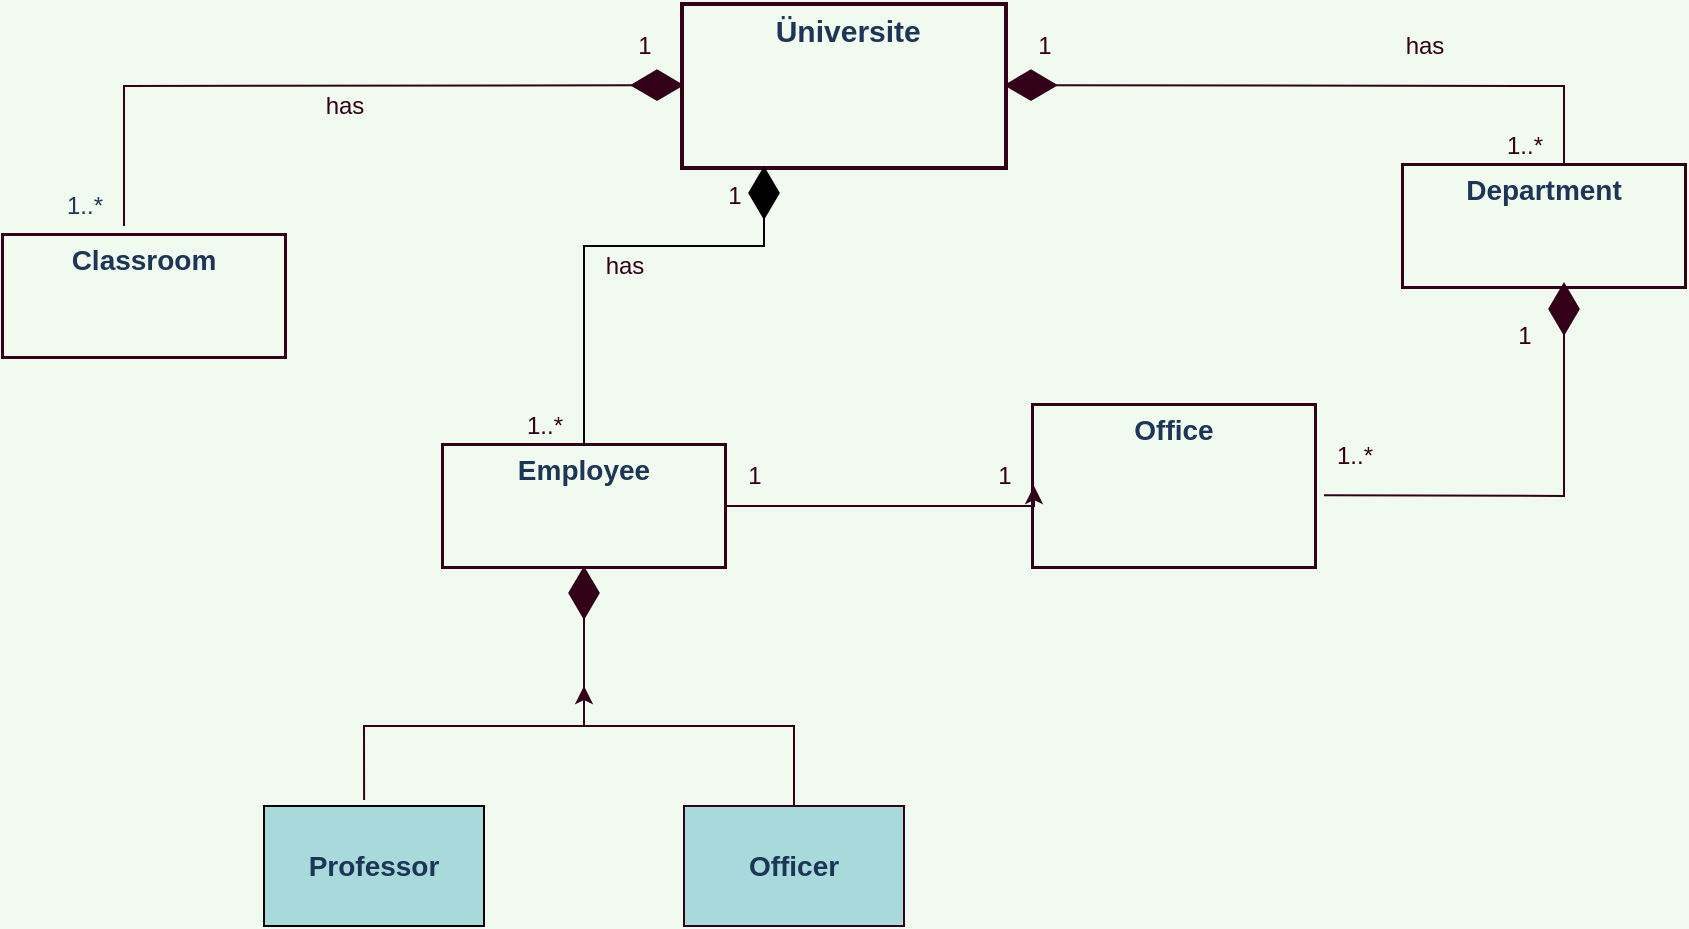 <mxfile version="20.2.7" type="device"><diagram id="C5RBs43oDa-KdzZeNtuy" name="Page-1"><mxGraphModel dx="1714" dy="476" grid="1" gridSize="10" guides="1" tooltips="1" connect="1" arrows="1" fold="1" page="1" pageScale="1" pageWidth="827" pageHeight="1169" background="#F1FAEE" math="0" shadow="0"><root><mxCell id="WIyWlLk6GJQsqaUBKTNV-0"/><mxCell id="WIyWlLk6GJQsqaUBKTNV-1" parent="WIyWlLk6GJQsqaUBKTNV-0"/><mxCell id="MBUiOeYkDsaUPRirhLSC-51" value="&lt;p style=&quot;margin: 4px 0px 0px; font-size: 15px;&quot;&gt;&lt;/p&gt;&lt;div style=&quot;height: 2px; font-size: 15px;&quot;&gt;&lt;span style=&quot;font-size: 15px;&quot;&gt;&amp;nbsp; &amp;nbsp; &amp;nbsp; &amp;nbsp; &amp;nbsp; &amp;nbsp;Üniversite&lt;/span&gt;&lt;/div&gt;" style="verticalAlign=top;align=left;overflow=fill;fontSize=15;fontFamily=Helvetica;html=1;labelBackgroundColor=#F1FAEE;fillColor=#A8DADC;fontStyle=1;horizontal=1;strokeColor=#33001A;fontColor=#1D3557;points=[[0,0,0,0,0],[0,0.25,0,0,0],[0,0.5,0,0,0],[0,0.75,0,0,0],[0,1,0,0,0],[0.25,0,0,0,0],[0.25,1,0,0,0],[0.5,0,0,0,0],[0.5,1,0,0,0],[0.75,0,0,0,0],[0.75,1,0,0,0],[1,0,0,0,0],[1,0.25,0,0,0],[1,0.5,0,0,0],[1,0.75,0,0,0],[1,1,0,0,0]];direction=west;strokeWidth=4;" vertex="1" parent="WIyWlLk6GJQsqaUBKTNV-1"><mxGeometry x="320" y="40" width="160" height="80" as="geometry"/></mxCell><mxCell id="MBUiOeYkDsaUPRirhLSC-50" style="edgeStyle=none;rounded=0;orthogonalLoop=1;jettySize=auto;html=1;exitX=0.5;exitY=0;exitDx=0;exitDy=0;fontSize=18;labelBackgroundColor=#F1FAEE;strokeColor=#457B9D;fontColor=#1D3557;curved=1;" edge="1" parent="WIyWlLk6GJQsqaUBKTNV-1"><mxGeometry relative="1" as="geometry"><mxPoint x="414" y="70" as="sourcePoint"/><mxPoint x="414" y="70" as="targetPoint"/></mxGeometry></mxCell><mxCell id="MBUiOeYkDsaUPRirhLSC-54" value="&lt;p style=&quot;margin:0px;margin-top:4px;text-align:center;&quot;&gt;&lt;b&gt;&lt;font style=&quot;font-size: 14px;&quot;&gt;Classroom&lt;/font&gt;&lt;/b&gt;&lt;/p&gt;" style="verticalAlign=top;align=left;overflow=fill;fontSize=12;fontFamily=Helvetica;html=1;labelBackgroundColor=#F1FAEE;fillColor=#FF3333;strokeColor=#33001A;fontColor=#1D3557;strokeWidth=3;perimeterSpacing=0;" vertex="1" parent="WIyWlLk6GJQsqaUBKTNV-1"><mxGeometry x="-20" y="155" width="140" height="60" as="geometry"/></mxCell><mxCell id="MBUiOeYkDsaUPRirhLSC-59" style="edgeStyle=none;rounded=0;orthogonalLoop=1;jettySize=auto;html=1;fontSize=12;entryX=0.5;entryY=0;entryDx=0;entryDy=0;labelBackgroundColor=#F1FAEE;strokeColor=#457B9D;fontColor=#1D3557;curved=1;" edge="1" parent="WIyWlLk6GJQsqaUBKTNV-1" source="MBUiOeYkDsaUPRirhLSC-55" target="MBUiOeYkDsaUPRirhLSC-55"><mxGeometry relative="1" as="geometry"><mxPoint x="680" y="100" as="targetPoint"/></mxGeometry></mxCell><mxCell id="MBUiOeYkDsaUPRirhLSC-55" value="&lt;p style=&quot;margin:0px;margin-top:4px;text-align:center;&quot;&gt;&lt;b&gt;&lt;font style=&quot;font-size: 14px;&quot;&gt;Department&lt;/font&gt;&lt;/b&gt;&lt;/p&gt;" style="verticalAlign=top;align=left;overflow=fill;fontSize=12;fontFamily=Helvetica;html=1;labelBackgroundColor=#F1FAEE;fillColor=#A8DADC;strokeColor=#33001A;fontColor=#1D3557;strokeWidth=3;" vertex="1" parent="WIyWlLk6GJQsqaUBKTNV-1"><mxGeometry x="680" y="120" width="140" height="60" as="geometry"/></mxCell><mxCell id="MBUiOeYkDsaUPRirhLSC-56" value="&lt;p style=&quot;margin:0px;margin-top:4px;text-align:center;&quot;&gt;&lt;font style=&quot;font-size: 14px;&quot;&gt;&lt;b&gt;Office&lt;/b&gt;&lt;/font&gt;&lt;/p&gt;" style="verticalAlign=top;align=left;overflow=fill;fontSize=12;fontFamily=Helvetica;html=1;labelBackgroundColor=#F1FAEE;fillColor=#66FFFF;strokeColor=#33001A;fontColor=#1D3557;strokeWidth=3;" vertex="1" parent="WIyWlLk6GJQsqaUBKTNV-1"><mxGeometry x="495" y="240" width="140" height="80" as="geometry"/></mxCell><mxCell id="MBUiOeYkDsaUPRirhLSC-74" value="&lt;font style=&quot;font-size: 14px;&quot;&gt;&lt;b&gt;Professor&lt;/b&gt;&lt;/font&gt;" style="whiteSpace=wrap;html=1;align=center;verticalAlign=middle;treeFolding=1;treeMoving=1;fontColor=#1D3557;strokeColor=#000000;fillColor=#A8DADC;" vertex="1" parent="WIyWlLk6GJQsqaUBKTNV-1"><mxGeometry x="110" y="440" width="110" height="60" as="geometry"/></mxCell><mxCell id="MBUiOeYkDsaUPRirhLSC-130" style="edgeStyle=orthogonalEdgeStyle;rounded=0;orthogonalLoop=1;jettySize=auto;html=1;fontColor=#33001A;strokeColor=#33001A;fillColor=#000000;" edge="1" parent="WIyWlLk6GJQsqaUBKTNV-1" source="MBUiOeYkDsaUPRirhLSC-75"><mxGeometry relative="1" as="geometry"><mxPoint x="270" y="380" as="targetPoint"/><Array as="points"><mxPoint x="375" y="400"/></Array></mxGeometry></mxCell><mxCell id="MBUiOeYkDsaUPRirhLSC-75" value="&lt;font style=&quot;font-size: 14px;&quot;&gt;&lt;b&gt;Officer&lt;/b&gt;&lt;/font&gt;" style="whiteSpace=wrap;html=1;align=center;verticalAlign=middle;treeFolding=1;treeMoving=1;fontColor=#1D3557;strokeColor=#33001A;fillColor=#A8DADC;strokeWidth=1;" vertex="1" collapsed="1" parent="WIyWlLk6GJQsqaUBKTNV-1"><mxGeometry x="320" y="440" width="110" height="60" as="geometry"/></mxCell><mxCell id="MBUiOeYkDsaUPRirhLSC-76" style="edgeStyle=orthogonalEdgeStyle;rounded=0;orthogonalLoop=1;jettySize=auto;html=1;entryX=0;entryY=0.5;entryDx=0;entryDy=0;fontColor=#1D3557;strokeColor=#457B9D;fillColor=#A8DADC;" edge="1" parent="WIyWlLk6GJQsqaUBKTNV-1" source="MBUiOeYkDsaUPRirhLSC-75" target="MBUiOeYkDsaUPRirhLSC-75" visible="0"><mxGeometry relative="1" as="geometry"/></mxCell><mxCell id="MBUiOeYkDsaUPRirhLSC-111" value="" style="edgeStyle=orthogonalEdgeStyle;rounded=0;orthogonalLoop=1;jettySize=auto;html=1;fontColor=#33001A;strokeColor=#33001A;fillColor=#000000;entryX=0;entryY=0.5;entryDx=0;entryDy=0;" edge="1" parent="WIyWlLk6GJQsqaUBKTNV-1" source="MBUiOeYkDsaUPRirhLSC-79" target="MBUiOeYkDsaUPRirhLSC-56"><mxGeometry relative="1" as="geometry"><mxPoint x="490" y="290" as="targetPoint"/><Array as="points"><mxPoint x="495" y="290"/></Array></mxGeometry></mxCell><mxCell id="MBUiOeYkDsaUPRirhLSC-79" value="&lt;p style=&quot;margin:0px;margin-top:4px;text-align:center;&quot;&gt;&lt;font style=&quot;font-size: 14px;&quot;&gt;&lt;b&gt;Employee&lt;/b&gt;&lt;/font&gt;&lt;/p&gt;" style="verticalAlign=top;align=left;overflow=fill;fontSize=12;fontFamily=Helvetica;html=1;labelBackgroundColor=#F1FAEE;fillColor=#A8DADC;strokeColor=#33001A;fontColor=#1D3557;strokeWidth=3;" vertex="1" parent="WIyWlLk6GJQsqaUBKTNV-1"><mxGeometry x="200" y="260" width="140" height="60" as="geometry"/></mxCell><mxCell id="MBUiOeYkDsaUPRirhLSC-86" value="" style="endArrow=diamondThin;endFill=1;endSize=24;html=1;rounded=0;fontColor=#1D3557;strokeColor=#33001A;fillColor=#000000;" edge="1" parent="WIyWlLk6GJQsqaUBKTNV-1"><mxGeometry width="160" relative="1" as="geometry"><mxPoint x="40" y="80" as="sourcePoint"/><mxPoint x="320" y="79.58" as="targetPoint"/><Array as="points"><mxPoint x="40" y="150"/><mxPoint x="40" y="120"/><mxPoint x="40" y="80"/></Array></mxGeometry></mxCell><mxCell id="MBUiOeYkDsaUPRirhLSC-87" value="1..*" style="text;html=1;align=center;verticalAlign=middle;resizable=0;points=[];autosize=1;strokeColor=none;fillColor=none;fontColor=#1D3557;" vertex="1" parent="WIyWlLk6GJQsqaUBKTNV-1"><mxGeometry y="125" width="40" height="30" as="geometry"/></mxCell><mxCell id="MBUiOeYkDsaUPRirhLSC-90" value="has" style="text;html=1;align=center;verticalAlign=middle;resizable=0;points=[];autosize=1;strokeColor=none;fillColor=none;fontColor=#33001A;" vertex="1" parent="WIyWlLk6GJQsqaUBKTNV-1"><mxGeometry x="130" y="75" width="40" height="30" as="geometry"/></mxCell><mxCell id="MBUiOeYkDsaUPRirhLSC-99" value="" style="endArrow=diamondThin;endFill=1;endSize=24;html=1;rounded=0;fontColor=#33001A;strokeColor=#000000;fillColor=#000000;entryX=0.75;entryY=0;entryDx=0;entryDy=0;entryPerimeter=0;exitX=0.5;exitY=0;exitDx=0;exitDy=0;" edge="1" parent="WIyWlLk6GJQsqaUBKTNV-1" source="MBUiOeYkDsaUPRirhLSC-79" target="MBUiOeYkDsaUPRirhLSC-51"><mxGeometry width="160" relative="1" as="geometry"><mxPoint x="360" y="210" as="sourcePoint"/><mxPoint x="450" y="180" as="targetPoint"/><Array as="points"><mxPoint x="270" y="160"/><mxPoint x="360" y="160"/><mxPoint x="360" y="150"/></Array></mxGeometry></mxCell><mxCell id="MBUiOeYkDsaUPRirhLSC-100" value="1..*" style="text;html=1;align=center;verticalAlign=middle;resizable=0;points=[];autosize=1;strokeColor=none;fillColor=none;fontColor=#33001A;" vertex="1" parent="WIyWlLk6GJQsqaUBKTNV-1"><mxGeometry x="230" y="235" width="40" height="30" as="geometry"/></mxCell><mxCell id="MBUiOeYkDsaUPRirhLSC-101" value="has" style="text;html=1;align=center;verticalAlign=middle;resizable=0;points=[];autosize=1;strokeColor=none;fillColor=none;fontColor=#33001A;" vertex="1" parent="WIyWlLk6GJQsqaUBKTNV-1"><mxGeometry x="270" y="155" width="40" height="30" as="geometry"/></mxCell><mxCell id="MBUiOeYkDsaUPRirhLSC-102" value="1" style="text;html=1;align=center;verticalAlign=middle;resizable=0;points=[];autosize=1;strokeColor=none;fillColor=none;fontColor=#33001A;" vertex="1" parent="WIyWlLk6GJQsqaUBKTNV-1"><mxGeometry x="330" y="120" width="30" height="30" as="geometry"/></mxCell><mxCell id="MBUiOeYkDsaUPRirhLSC-103" value="1" style="text;html=1;align=center;verticalAlign=middle;resizable=0;points=[];autosize=1;strokeColor=none;fillColor=none;fontColor=#33001A;" vertex="1" parent="WIyWlLk6GJQsqaUBKTNV-1"><mxGeometry x="285" y="45" width="30" height="30" as="geometry"/></mxCell><mxCell id="MBUiOeYkDsaUPRirhLSC-104" value="1" style="text;html=1;align=center;verticalAlign=middle;resizable=0;points=[];autosize=1;strokeColor=none;fillColor=none;fontColor=#33001A;" vertex="1" parent="WIyWlLk6GJQsqaUBKTNV-1"><mxGeometry x="485" y="45" width="30" height="30" as="geometry"/></mxCell><mxCell id="MBUiOeYkDsaUPRirhLSC-112" value="1" style="text;html=1;align=center;verticalAlign=middle;resizable=0;points=[];autosize=1;strokeColor=none;fillColor=none;fontColor=#33001A;" vertex="1" parent="WIyWlLk6GJQsqaUBKTNV-1"><mxGeometry x="340" y="260" width="30" height="30" as="geometry"/></mxCell><mxCell id="MBUiOeYkDsaUPRirhLSC-115" value="1" style="text;html=1;align=center;verticalAlign=middle;resizable=0;points=[];autosize=1;strokeColor=none;fillColor=none;fontColor=#33001A;" vertex="1" parent="WIyWlLk6GJQsqaUBKTNV-1"><mxGeometry x="465" y="260" width="30" height="30" as="geometry"/></mxCell><mxCell id="MBUiOeYkDsaUPRirhLSC-116" value="" style="endArrow=diamondThin;endFill=1;endSize=24;html=1;rounded=0;fontColor=#33001A;strokeColor=#33001A;fillColor=#000000;strokeWidth=1;shadow=0;sketch=0;" edge="1" parent="WIyWlLk6GJQsqaUBKTNV-1"><mxGeometry width="160" relative="1" as="geometry"><mxPoint x="640" y="284.58" as="sourcePoint"/><mxPoint x="760" y="205" as="targetPoint"/><Array as="points"><mxPoint x="760" y="285"/><mxPoint x="760" y="195"/></Array></mxGeometry></mxCell><mxCell id="MBUiOeYkDsaUPRirhLSC-118" value="" style="endArrow=diamondThin;endFill=1;endSize=24;html=1;rounded=0;fontColor=#33001A;strokeColor=#33001A;fillColor=#000000;" edge="1" parent="WIyWlLk6GJQsqaUBKTNV-1"><mxGeometry width="160" relative="1" as="geometry"><mxPoint x="760" y="120" as="sourcePoint"/><mxPoint x="480" y="79.58" as="targetPoint"/><Array as="points"><mxPoint x="760" y="80"/></Array></mxGeometry></mxCell><mxCell id="MBUiOeYkDsaUPRirhLSC-120" value="has" style="text;html=1;align=center;verticalAlign=middle;resizable=0;points=[];autosize=1;strokeColor=none;fillColor=none;fontColor=#33001A;" vertex="1" parent="WIyWlLk6GJQsqaUBKTNV-1"><mxGeometry x="670" y="45" width="40" height="30" as="geometry"/></mxCell><mxCell id="MBUiOeYkDsaUPRirhLSC-121" value="1..*" style="text;html=1;align=center;verticalAlign=middle;resizable=0;points=[];autosize=1;strokeColor=none;fillColor=none;fontColor=#33001A;" vertex="1" parent="WIyWlLk6GJQsqaUBKTNV-1"><mxGeometry x="720" y="95" width="40" height="30" as="geometry"/></mxCell><mxCell id="MBUiOeYkDsaUPRirhLSC-122" value="1" style="text;html=1;align=center;verticalAlign=middle;resizable=0;points=[];autosize=1;strokeColor=none;fillColor=none;fontColor=#33001A;" vertex="1" parent="WIyWlLk6GJQsqaUBKTNV-1"><mxGeometry x="725" y="190" width="30" height="30" as="geometry"/></mxCell><mxCell id="MBUiOeYkDsaUPRirhLSC-123" value="1..*" style="text;html=1;align=center;verticalAlign=middle;resizable=0;points=[];autosize=1;strokeColor=none;fillColor=none;fontColor=#33001A;" vertex="1" parent="WIyWlLk6GJQsqaUBKTNV-1"><mxGeometry x="635" y="250" width="40" height="30" as="geometry"/></mxCell><mxCell id="MBUiOeYkDsaUPRirhLSC-125" value="" style="endArrow=diamondThin;endFill=1;endSize=24;html=1;rounded=0;fontColor=#33001A;strokeColor=#33001A;fillColor=#000000;entryX=0.5;entryY=1;entryDx=0;entryDy=0;exitX=0.455;exitY=-0.05;exitDx=0;exitDy=0;exitPerimeter=0;" edge="1" parent="WIyWlLk6GJQsqaUBKTNV-1" source="MBUiOeYkDsaUPRirhLSC-74" target="MBUiOeYkDsaUPRirhLSC-79"><mxGeometry width="160" relative="1" as="geometry"><mxPoint x="160" y="430" as="sourcePoint"/><mxPoint x="315" y="400" as="targetPoint"/><Array as="points"><mxPoint x="160" y="400"/><mxPoint x="270" y="400"/></Array></mxGeometry></mxCell></root></mxGraphModel></diagram></mxfile>